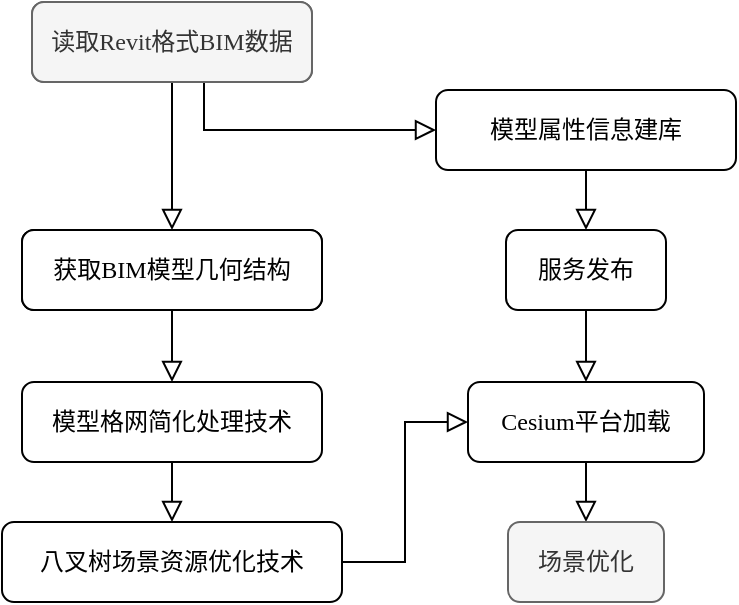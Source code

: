 <mxfile version="14.2.3" type="github">
  <diagram id="Ym3Ol2DmxRsNjgrZLE0A" name="Page-1">
    <mxGraphModel dx="1038" dy="492" grid="1" gridSize="10" guides="1" tooltips="1" connect="1" arrows="1" fold="1" page="1" pageScale="1" pageWidth="827" pageHeight="1169" math="0" shadow="0">
      <root>
        <mxCell id="0" />
        <mxCell id="1" parent="0" />
        <mxCell id="z9_l_lBNYXqw1a9GPuy6-2" style="edgeStyle=orthogonalEdgeStyle;rounded=0;orthogonalLoop=1;jettySize=auto;html=1;exitX=0.5;exitY=1;exitDx=0;exitDy=0;entryX=0.5;entryY=0;entryDx=0;entryDy=0;endArrow=block;endFill=0;endSize=8;fontFamily=华文宋体;" edge="1" parent="1" source="z9_l_lBNYXqw1a9GPuy6-4" target="z9_l_lBNYXqw1a9GPuy6-8">
          <mxGeometry relative="1" as="geometry" />
        </mxCell>
        <mxCell id="z9_l_lBNYXqw1a9GPuy6-4" value="读取倾斜三维模型数据" style="rounded=1;whiteSpace=wrap;html=1;fontSize=12;glass=0;strokeWidth=1;shadow=0;fillColor=#f5f5f5;strokeColor=#666666;fontColor=#333333;fontFamily=华文宋体;" vertex="1" parent="1">
          <mxGeometry x="174" y="40" width="140" height="40" as="geometry" />
        </mxCell>
        <mxCell id="z9_l_lBNYXqw1a9GPuy6-32" value="" style="edgeStyle=orthogonalEdgeStyle;rounded=0;orthogonalLoop=1;jettySize=auto;html=1;endArrow=block;endFill=0;endSize=8;" edge="1" parent="1" source="z9_l_lBNYXqw1a9GPuy6-6" target="z9_l_lBNYXqw1a9GPuy6-31">
          <mxGeometry relative="1" as="geometry" />
        </mxCell>
        <mxCell id="z9_l_lBNYXqw1a9GPuy6-6" value="模型格网简化处理技术" style="rounded=1;whiteSpace=wrap;html=1;fontSize=12;glass=0;strokeWidth=1;shadow=0;fontFamily=华文宋体;" vertex="1" parent="1">
          <mxGeometry x="169" y="230" width="150" height="40" as="geometry" />
        </mxCell>
        <mxCell id="z9_l_lBNYXqw1a9GPuy6-7" style="edgeStyle=orthogonalEdgeStyle;rounded=0;orthogonalLoop=1;jettySize=auto;html=1;exitX=0.5;exitY=1;exitDx=0;exitDy=0;endArrow=block;endFill=0;endSize=8;fontFamily=华文宋体;" edge="1" parent="1" source="z9_l_lBNYXqw1a9GPuy6-8" target="z9_l_lBNYXqw1a9GPuy6-6">
          <mxGeometry relative="1" as="geometry" />
        </mxCell>
        <mxCell id="z9_l_lBNYXqw1a9GPuy6-8" value="确定模型数据范围" style="rounded=1;whiteSpace=wrap;html=1;fontSize=12;glass=0;strokeWidth=1;shadow=0;fontFamily=华文宋体;" vertex="1" parent="1">
          <mxGeometry x="169" y="154" width="150" height="40" as="geometry" />
        </mxCell>
        <mxCell id="z9_l_lBNYXqw1a9GPuy6-29" style="edgeStyle=orthogonalEdgeStyle;rounded=0;orthogonalLoop=1;jettySize=auto;html=1;entryX=0;entryY=0.5;entryDx=0;entryDy=0;exitX=0.5;exitY=1;exitDx=0;exitDy=0;endArrow=block;endFill=0;endSize=8;" edge="1" parent="1" source="z9_l_lBNYXqw1a9GPuy6-24" target="z9_l_lBNYXqw1a9GPuy6-27">
          <mxGeometry relative="1" as="geometry">
            <Array as="points">
              <mxPoint x="260" y="80" />
              <mxPoint x="260" y="104" />
            </Array>
          </mxGeometry>
        </mxCell>
        <mxCell id="z9_l_lBNYXqw1a9GPuy6-24" value="读取Revit格式BIM数据" style="rounded=1;whiteSpace=wrap;html=1;fontSize=12;glass=0;strokeWidth=1;shadow=0;fillColor=#f5f5f5;strokeColor=#666666;fontColor=#333333;fontFamily=华文宋体;" vertex="1" parent="1">
          <mxGeometry x="174" y="40" width="140" height="40" as="geometry" />
        </mxCell>
        <mxCell id="z9_l_lBNYXqw1a9GPuy6-25" value="获取BIM模型几何结构" style="rounded=1;whiteSpace=wrap;html=1;fontSize=12;glass=0;strokeWidth=1;shadow=0;fontFamily=华文宋体;" vertex="1" parent="1">
          <mxGeometry x="169" y="154" width="150" height="40" as="geometry" />
        </mxCell>
        <mxCell id="z9_l_lBNYXqw1a9GPuy6-30" value="" style="edgeStyle=orthogonalEdgeStyle;rounded=0;orthogonalLoop=1;jettySize=auto;html=1;endArrow=block;endFill=0;endSize=8;" edge="1" parent="1" source="z9_l_lBNYXqw1a9GPuy6-27" target="z9_l_lBNYXqw1a9GPuy6-28">
          <mxGeometry relative="1" as="geometry" />
        </mxCell>
        <mxCell id="z9_l_lBNYXqw1a9GPuy6-27" value="模型属性信息建库" style="rounded=1;whiteSpace=wrap;html=1;fontSize=12;glass=0;strokeWidth=1;shadow=0;fontFamily=华文宋体;" vertex="1" parent="1">
          <mxGeometry x="376" y="84" width="150" height="40" as="geometry" />
        </mxCell>
        <mxCell id="z9_l_lBNYXqw1a9GPuy6-35" style="edgeStyle=orthogonalEdgeStyle;rounded=0;orthogonalLoop=1;jettySize=auto;html=1;exitX=0.5;exitY=1;exitDx=0;exitDy=0;endArrow=block;endFill=0;endSize=8;" edge="1" parent="1" source="z9_l_lBNYXqw1a9GPuy6-28" target="z9_l_lBNYXqw1a9GPuy6-33">
          <mxGeometry relative="1" as="geometry" />
        </mxCell>
        <mxCell id="z9_l_lBNYXqw1a9GPuy6-28" value="服务发布" style="rounded=1;whiteSpace=wrap;html=1;fontSize=12;glass=0;strokeWidth=1;shadow=0;fontFamily=华文宋体;" vertex="1" parent="1">
          <mxGeometry x="411" y="154" width="80" height="40" as="geometry" />
        </mxCell>
        <mxCell id="z9_l_lBNYXqw1a9GPuy6-34" style="edgeStyle=orthogonalEdgeStyle;rounded=0;orthogonalLoop=1;jettySize=auto;html=1;entryX=0;entryY=0.5;entryDx=0;entryDy=0;endArrow=block;endFill=0;endSize=8;" edge="1" parent="1" source="z9_l_lBNYXqw1a9GPuy6-31" target="z9_l_lBNYXqw1a9GPuy6-33">
          <mxGeometry relative="1" as="geometry" />
        </mxCell>
        <mxCell id="z9_l_lBNYXqw1a9GPuy6-31" value="八叉树场景资源优化技术" style="rounded=1;whiteSpace=wrap;html=1;fontSize=12;glass=0;strokeWidth=1;shadow=0;fontFamily=华文宋体;" vertex="1" parent="1">
          <mxGeometry x="159" y="300" width="170" height="40" as="geometry" />
        </mxCell>
        <mxCell id="z9_l_lBNYXqw1a9GPuy6-37" value="" style="edgeStyle=orthogonalEdgeStyle;rounded=0;orthogonalLoop=1;jettySize=auto;html=1;endArrow=block;endFill=0;endSize=8;" edge="1" parent="1" source="z9_l_lBNYXqw1a9GPuy6-33" target="z9_l_lBNYXqw1a9GPuy6-36">
          <mxGeometry relative="1" as="geometry" />
        </mxCell>
        <mxCell id="z9_l_lBNYXqw1a9GPuy6-33" value="Cesium平台加载" style="rounded=1;whiteSpace=wrap;html=1;fontSize=12;glass=0;strokeWidth=1;shadow=0;fontFamily=华文宋体;" vertex="1" parent="1">
          <mxGeometry x="392" y="230" width="118" height="40" as="geometry" />
        </mxCell>
        <mxCell id="z9_l_lBNYXqw1a9GPuy6-36" value="场景优化" style="rounded=1;whiteSpace=wrap;html=1;fontSize=12;glass=0;strokeWidth=1;shadow=0;fontFamily=华文宋体;fillColor=#f5f5f5;strokeColor=#666666;fontColor=#333333;" vertex="1" parent="1">
          <mxGeometry x="412" y="300" width="78" height="40" as="geometry" />
        </mxCell>
      </root>
    </mxGraphModel>
  </diagram>
</mxfile>
